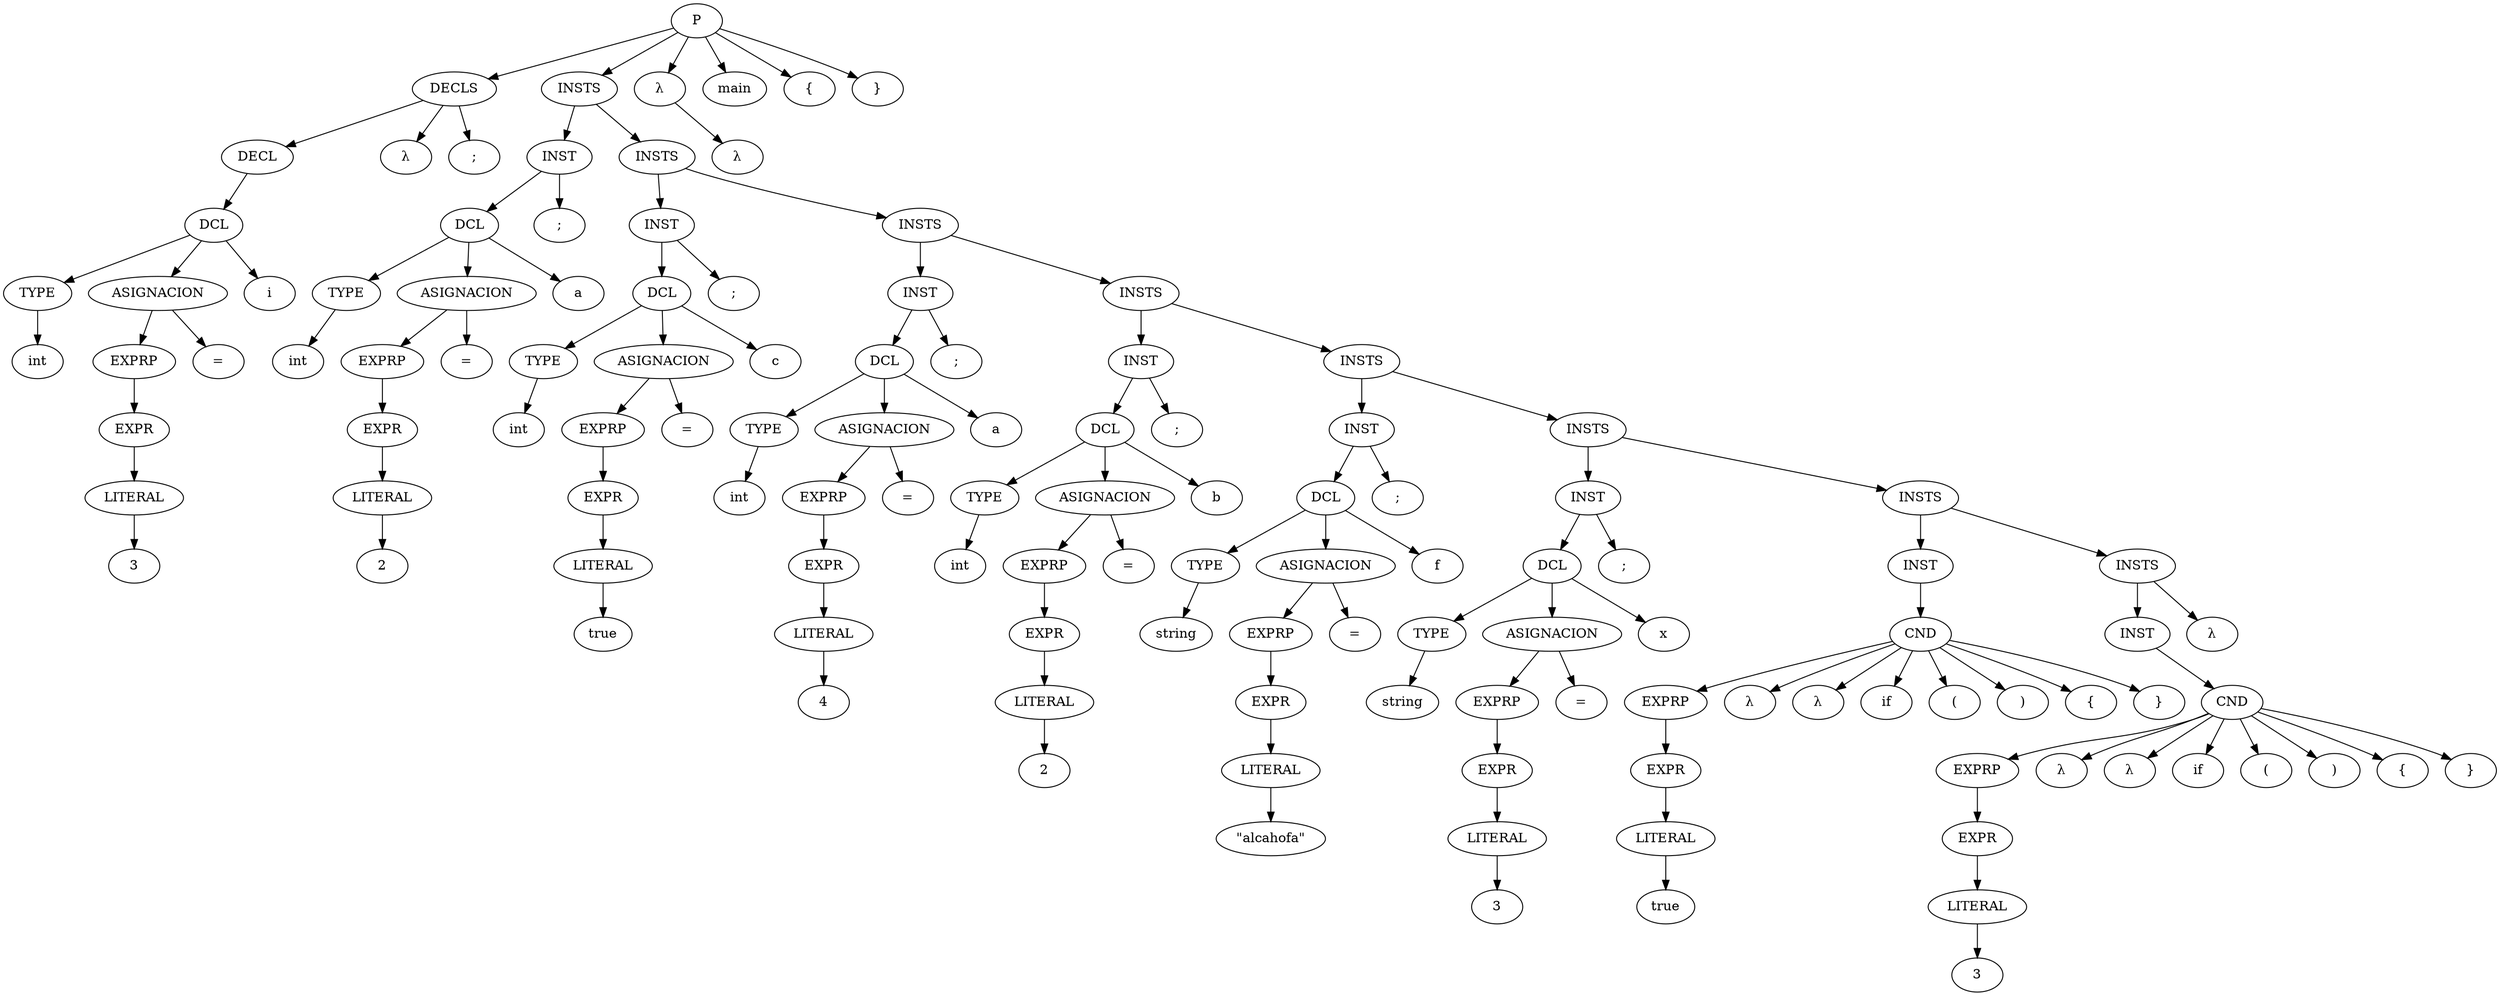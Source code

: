 strict digraph G {
  s0 [ label="TYPE" ];
  s1 [ label="int" ];
  s2 [ label="LITERAL" ];
  s3 [ label="3" ];
  s4 [ label="EXPR" ];
  s5 [ label="EXPRP" ];
  s6 [ label="ASIGNACION" ];
  s7 [ label="=" ];
  s8 [ label="DCL" ];
  s9 [ label="i" ];
  s10 [ label="DECL" ];
  s11 [ label="λ" ];
  s12 [ label="DECLS" ];
  s13 [ label=";" ];
  s14 [ label="TYPE" ];
  s15 [ label="int" ];
  s16 [ label="LITERAL" ];
  s17 [ label="2" ];
  s18 [ label="EXPR" ];
  s19 [ label="EXPRP" ];
  s20 [ label="ASIGNACION" ];
  s21 [ label="=" ];
  s22 [ label="DCL" ];
  s23 [ label="a" ];
  s24 [ label="INST" ];
  s25 [ label=";" ];
  s26 [ label="TYPE" ];
  s27 [ label="int" ];
  s28 [ label="LITERAL" ];
  s29 [ label="true" ];
  s30 [ label="EXPR" ];
  s31 [ label="EXPRP" ];
  s32 [ label="ASIGNACION" ];
  s33 [ label="=" ];
  s34 [ label="DCL" ];
  s35 [ label="c" ];
  s36 [ label="INST" ];
  s37 [ label=";" ];
  s38 [ label="TYPE" ];
  s39 [ label="int" ];
  s40 [ label="LITERAL" ];
  s41 [ label="4" ];
  s42 [ label="EXPR" ];
  s43 [ label="EXPRP" ];
  s44 [ label="ASIGNACION" ];
  s45 [ label="=" ];
  s46 [ label="DCL" ];
  s47 [ label="a" ];
  s48 [ label="INST" ];
  s49 [ label=";" ];
  s50 [ label="TYPE" ];
  s51 [ label="int" ];
  s52 [ label="LITERAL" ];
  s53 [ label="2" ];
  s54 [ label="EXPR" ];
  s55 [ label="EXPRP" ];
  s56 [ label="ASIGNACION" ];
  s57 [ label="=" ];
  s58 [ label="DCL" ];
  s59 [ label="b" ];
  s60 [ label="INST" ];
  s61 [ label=";" ];
  s62 [ label="TYPE" ];
  s63 [ label="string" ];
  s64 [ label="LITERAL" ];
  s65 [ label="\"alcahofa\"" ];
  s66 [ label="EXPR" ];
  s67 [ label="EXPRP" ];
  s68 [ label="ASIGNACION" ];
  s69 [ label="=" ];
  s70 [ label="DCL" ];
  s71 [ label="f" ];
  s72 [ label="INST" ];
  s73 [ label=";" ];
  s74 [ label="TYPE" ];
  s75 [ label="string" ];
  s76 [ label="LITERAL" ];
  s77 [ label="3" ];
  s78 [ label="EXPR" ];
  s79 [ label="EXPRP" ];
  s80 [ label="ASIGNACION" ];
  s81 [ label="=" ];
  s82 [ label="DCL" ];
  s83 [ label="x" ];
  s84 [ label="INST" ];
  s85 [ label=";" ];
  s86 [ label="LITERAL" ];
  s87 [ label="true" ];
  s88 [ label="EXPR" ];
  s89 [ label="EXPRP" ];
  s90 [ label="λ" ];
  s91 [ label="λ" ];
  s92 [ label="CND" ];
  s93 [ label="if" ];
  s94 [ label="(" ];
  s95 [ label=")" ];
  s96 [ label="{" ];
  s97 [ label="}" ];
  s98 [ label="INST" ];
  s99 [ label="LITERAL" ];
  s100 [ label="3" ];
  s101 [ label="EXPR" ];
  s102 [ label="EXPRP" ];
  s103 [ label="λ" ];
  s104 [ label="λ" ];
  s105 [ label="CND" ];
  s106 [ label="if" ];
  s107 [ label="(" ];
  s108 [ label=")" ];
  s109 [ label="{" ];
  s110 [ label="}" ];
  s111 [ label="INST" ];
  s112 [ label="λ" ];
  s113 [ label="INSTS" ];
  s114 [ label="INSTS" ];
  s115 [ label="INSTS" ];
  s116 [ label="INSTS" ];
  s117 [ label="INSTS" ];
  s118 [ label="INSTS" ];
  s119 [ label="INSTS" ];
  s120 [ label="INSTS" ];
  s121 [ label="λ" ];
  s122 [ label="λ" ];
  s123 [ label="P" ];
  s124 [ label="main" ];
  s125 [ label="{" ];
  s126 [ label="}" ];
  s0 -> s1;
  s2 -> s3;
  s4 -> s2;
  s5 -> s4;
  s6 -> s7;
  s6 -> s5;
  s8 -> s0;
  s8 -> s9;
  s8 -> s6;
  s10 -> s8;
  s12 -> s10;
  s12 -> s13;
  s12 -> s11;
  s14 -> s15;
  s16 -> s17;
  s18 -> s16;
  s19 -> s18;
  s20 -> s21;
  s20 -> s19;
  s22 -> s14;
  s22 -> s23;
  s22 -> s20;
  s24 -> s22;
  s24 -> s25;
  s26 -> s27;
  s28 -> s29;
  s30 -> s28;
  s31 -> s30;
  s32 -> s33;
  s32 -> s31;
  s34 -> s26;
  s34 -> s35;
  s34 -> s32;
  s36 -> s34;
  s36 -> s37;
  s38 -> s39;
  s40 -> s41;
  s42 -> s40;
  s43 -> s42;
  s44 -> s45;
  s44 -> s43;
  s46 -> s38;
  s46 -> s47;
  s46 -> s44;
  s48 -> s46;
  s48 -> s49;
  s50 -> s51;
  s52 -> s53;
  s54 -> s52;
  s55 -> s54;
  s56 -> s57;
  s56 -> s55;
  s58 -> s50;
  s58 -> s59;
  s58 -> s56;
  s60 -> s58;
  s60 -> s61;
  s62 -> s63;
  s64 -> s65;
  s66 -> s64;
  s67 -> s66;
  s68 -> s69;
  s68 -> s67;
  s70 -> s62;
  s70 -> s71;
  s70 -> s68;
  s72 -> s70;
  s72 -> s73;
  s74 -> s75;
  s76 -> s77;
  s78 -> s76;
  s79 -> s78;
  s80 -> s81;
  s80 -> s79;
  s82 -> s74;
  s82 -> s83;
  s82 -> s80;
  s84 -> s82;
  s84 -> s85;
  s86 -> s87;
  s88 -> s86;
  s89 -> s88;
  s92 -> s93;
  s92 -> s94;
  s92 -> s89;
  s92 -> s95;
  s92 -> s96;
  s92 -> s90;
  s92 -> s97;
  s92 -> s91;
  s98 -> s92;
  s99 -> s100;
  s101 -> s99;
  s102 -> s101;
  s105 -> s106;
  s105 -> s107;
  s105 -> s102;
  s105 -> s108;
  s105 -> s109;
  s105 -> s103;
  s105 -> s110;
  s105 -> s104;
  s111 -> s105;
  s113 -> s111;
  s113 -> s112;
  s114 -> s98;
  s114 -> s113;
  s115 -> s84;
  s115 -> s114;
  s116 -> s72;
  s116 -> s115;
  s117 -> s60;
  s117 -> s116;
  s118 -> s48;
  s118 -> s117;
  s119 -> s36;
  s119 -> s118;
  s120 -> s24;
  s120 -> s119;
  s121 -> s122;
  s123 -> s12;
  s123 -> s124;
  s123 -> s125;
  s123 -> s120;
  s123 -> s126;
  s123 -> s121;
}

